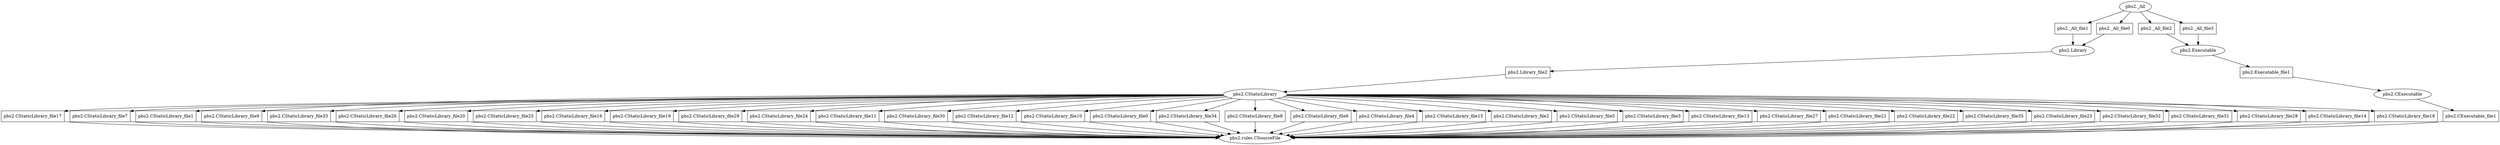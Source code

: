 strict digraph {
	"pbs2._All_file1"	 [shape=box];
	"pbs2._All_file1" -> "pbs2.Library";
	"pbs2._All" -> "pbs2._All_file1";
	"pbs2._All_file0"	 [shape=box];
	"pbs2._All" -> "pbs2._All_file0";
	"pbs2._All_file2"	 [shape=box];
	"pbs2._All" -> "pbs2._All_file2";
	"pbs2._All_file3"	 [shape=box];
	"pbs2._All" -> "pbs2._All_file3";
	"pbs2._All_file0" -> "pbs2.Library";
	"pbs2._All_file2" -> "pbs2.Executable";
	"pbs2._All_file3" -> "pbs2.Executable";
	"pbs2.Library_file2"	 [shape=box];
	"pbs2.Library" -> "pbs2.Library_file2";
	"pbs2.Library_file2" -> "pbs2.CStaticLibrary";
	"pbs2.Executable_file1"	 [shape=box];
	"pbs2.Executable" -> "pbs2.Executable_file1";
	"pbs2.Executable_file1" -> "pbs2.CExecutable";
	"pbs2.CStaticLibrary_file17"	 [shape=box];
	"pbs2.CStaticLibrary" -> "pbs2.CStaticLibrary_file17";
	"pbs2.CStaticLibrary_file7"	 [shape=box];
	"pbs2.CStaticLibrary" -> "pbs2.CStaticLibrary_file7";
	"pbs2.CStaticLibrary_file1"	 [shape=box];
	"pbs2.CStaticLibrary" -> "pbs2.CStaticLibrary_file1";
	"pbs2.CStaticLibrary_file9"	 [shape=box];
	"pbs2.CStaticLibrary" -> "pbs2.CStaticLibrary_file9";
	"pbs2.CStaticLibrary_file33"	 [shape=box];
	"pbs2.CStaticLibrary" -> "pbs2.CStaticLibrary_file33";
	"pbs2.CStaticLibrary_file26"	 [shape=box];
	"pbs2.CStaticLibrary" -> "pbs2.CStaticLibrary_file26";
	"pbs2.CStaticLibrary_file20"	 [shape=box];
	"pbs2.CStaticLibrary" -> "pbs2.CStaticLibrary_file20";
	"pbs2.CStaticLibrary_file25"	 [shape=box];
	"pbs2.CStaticLibrary" -> "pbs2.CStaticLibrary_file25";
	"pbs2.CStaticLibrary_file16"	 [shape=box];
	"pbs2.CStaticLibrary" -> "pbs2.CStaticLibrary_file16";
	"pbs2.CStaticLibrary_file19"	 [shape=box];
	"pbs2.CStaticLibrary" -> "pbs2.CStaticLibrary_file19";
	"pbs2.CStaticLibrary_file29"	 [shape=box];
	"pbs2.CStaticLibrary" -> "pbs2.CStaticLibrary_file29";
	"pbs2.CStaticLibrary_file24"	 [shape=box];
	"pbs2.CStaticLibrary" -> "pbs2.CStaticLibrary_file24";
	"pbs2.CStaticLibrary_file11"	 [shape=box];
	"pbs2.CStaticLibrary" -> "pbs2.CStaticLibrary_file11";
	"pbs2.CStaticLibrary_file30"	 [shape=box];
	"pbs2.CStaticLibrary" -> "pbs2.CStaticLibrary_file30";
	"pbs2.CStaticLibrary_file12"	 [shape=box];
	"pbs2.CStaticLibrary" -> "pbs2.CStaticLibrary_file12";
	"pbs2.CStaticLibrary_file10"	 [shape=box];
	"pbs2.CStaticLibrary" -> "pbs2.CStaticLibrary_file10";
	"pbs2.CStaticLibrary_file0"	 [shape=box];
	"pbs2.CStaticLibrary" -> "pbs2.CStaticLibrary_file0";
	"pbs2.CStaticLibrary_file34"	 [shape=box];
	"pbs2.CStaticLibrary" -> "pbs2.CStaticLibrary_file34";
	"pbs2.CStaticLibrary_file8"	 [shape=box];
	"pbs2.CStaticLibrary" -> "pbs2.CStaticLibrary_file8";
	"pbs2.CStaticLibrary_file6"	 [shape=box];
	"pbs2.CStaticLibrary" -> "pbs2.CStaticLibrary_file6";
	"pbs2.CStaticLibrary_file4"	 [shape=box];
	"pbs2.CStaticLibrary" -> "pbs2.CStaticLibrary_file4";
	"pbs2.CStaticLibrary_file15"	 [shape=box];
	"pbs2.CStaticLibrary" -> "pbs2.CStaticLibrary_file15";
	"pbs2.CStaticLibrary_file2"	 [shape=box];
	"pbs2.CStaticLibrary" -> "pbs2.CStaticLibrary_file2";
	"pbs2.CStaticLibrary_file5"	 [shape=box];
	"pbs2.CStaticLibrary" -> "pbs2.CStaticLibrary_file5";
	"pbs2.CStaticLibrary_file3"	 [shape=box];
	"pbs2.CStaticLibrary" -> "pbs2.CStaticLibrary_file3";
	"pbs2.CStaticLibrary_file13"	 [shape=box];
	"pbs2.CStaticLibrary" -> "pbs2.CStaticLibrary_file13";
	"pbs2.CStaticLibrary_file27"	 [shape=box];
	"pbs2.CStaticLibrary" -> "pbs2.CStaticLibrary_file27";
	"pbs2.CStaticLibrary_file21"	 [shape=box];
	"pbs2.CStaticLibrary" -> "pbs2.CStaticLibrary_file21";
	"pbs2.CStaticLibrary_file22"	 [shape=box];
	"pbs2.CStaticLibrary" -> "pbs2.CStaticLibrary_file22";
	"pbs2.CStaticLibrary_file35"	 [shape=box];
	"pbs2.CStaticLibrary" -> "pbs2.CStaticLibrary_file35";
	"pbs2.CStaticLibrary_file23"	 [shape=box];
	"pbs2.CStaticLibrary" -> "pbs2.CStaticLibrary_file23";
	"pbs2.CStaticLibrary_file32"	 [shape=box];
	"pbs2.CStaticLibrary" -> "pbs2.CStaticLibrary_file32";
	"pbs2.CStaticLibrary_file31"	 [shape=box];
	"pbs2.CStaticLibrary" -> "pbs2.CStaticLibrary_file31";
	"pbs2.CStaticLibrary_file28"	 [shape=box];
	"pbs2.CStaticLibrary" -> "pbs2.CStaticLibrary_file28";
	"pbs2.CStaticLibrary_file14"	 [shape=box];
	"pbs2.CStaticLibrary" -> "pbs2.CStaticLibrary_file14";
	"pbs2.CStaticLibrary_file18"	 [shape=box];
	"pbs2.CStaticLibrary" -> "pbs2.CStaticLibrary_file18";
	"pbs2.CStaticLibrary_file17" -> "pbs2.rules.CSourceFile";
	"pbs2.CStaticLibrary_file7" -> "pbs2.rules.CSourceFile";
	"pbs2.CStaticLibrary_file1" -> "pbs2.rules.CSourceFile";
	"pbs2.CStaticLibrary_file9" -> "pbs2.rules.CSourceFile";
	"pbs2.CStaticLibrary_file33" -> "pbs2.rules.CSourceFile";
	"pbs2.CStaticLibrary_file26" -> "pbs2.rules.CSourceFile";
	"pbs2.CStaticLibrary_file20" -> "pbs2.rules.CSourceFile";
	"pbs2.CStaticLibrary_file25" -> "pbs2.rules.CSourceFile";
	"pbs2.CStaticLibrary_file16" -> "pbs2.rules.CSourceFile";
	"pbs2.CStaticLibrary_file19" -> "pbs2.rules.CSourceFile";
	"pbs2.CStaticLibrary_file29" -> "pbs2.rules.CSourceFile";
	"pbs2.CStaticLibrary_file24" -> "pbs2.rules.CSourceFile";
	"pbs2.CStaticLibrary_file11" -> "pbs2.rules.CSourceFile";
	"pbs2.CStaticLibrary_file30" -> "pbs2.rules.CSourceFile";
	"pbs2.CStaticLibrary_file12" -> "pbs2.rules.CSourceFile";
	"pbs2.CStaticLibrary_file10" -> "pbs2.rules.CSourceFile";
	"pbs2.CStaticLibrary_file0" -> "pbs2.rules.CSourceFile";
	"pbs2.CStaticLibrary_file34" -> "pbs2.rules.CSourceFile";
	"pbs2.CStaticLibrary_file8" -> "pbs2.rules.CSourceFile";
	"pbs2.CStaticLibrary_file6" -> "pbs2.rules.CSourceFile";
	"pbs2.CStaticLibrary_file4" -> "pbs2.rules.CSourceFile";
	"pbs2.CStaticLibrary_file15" -> "pbs2.rules.CSourceFile";
	"pbs2.CStaticLibrary_file2" -> "pbs2.rules.CSourceFile";
	"pbs2.CStaticLibrary_file5" -> "pbs2.rules.CSourceFile";
	"pbs2.CStaticLibrary_file3" -> "pbs2.rules.CSourceFile";
	"pbs2.CStaticLibrary_file13" -> "pbs2.rules.CSourceFile";
	"pbs2.CStaticLibrary_file27" -> "pbs2.rules.CSourceFile";
	"pbs2.CStaticLibrary_file21" -> "pbs2.rules.CSourceFile";
	"pbs2.CStaticLibrary_file22" -> "pbs2.rules.CSourceFile";
	"pbs2.CStaticLibrary_file35" -> "pbs2.rules.CSourceFile";
	"pbs2.CStaticLibrary_file23" -> "pbs2.rules.CSourceFile";
	"pbs2.CStaticLibrary_file32" -> "pbs2.rules.CSourceFile";
	"pbs2.CStaticLibrary_file31" -> "pbs2.rules.CSourceFile";
	"pbs2.CStaticLibrary_file28" -> "pbs2.rules.CSourceFile";
	"pbs2.CStaticLibrary_file14" -> "pbs2.rules.CSourceFile";
	"pbs2.CStaticLibrary_file18" -> "pbs2.rules.CSourceFile";
	"pbs2.CExecutable_file1"	 [shape=box];
	"pbs2.CExecutable" -> "pbs2.CExecutable_file1";
	"pbs2.CExecutable_file1" -> "pbs2.rules.CSourceFile";
}

